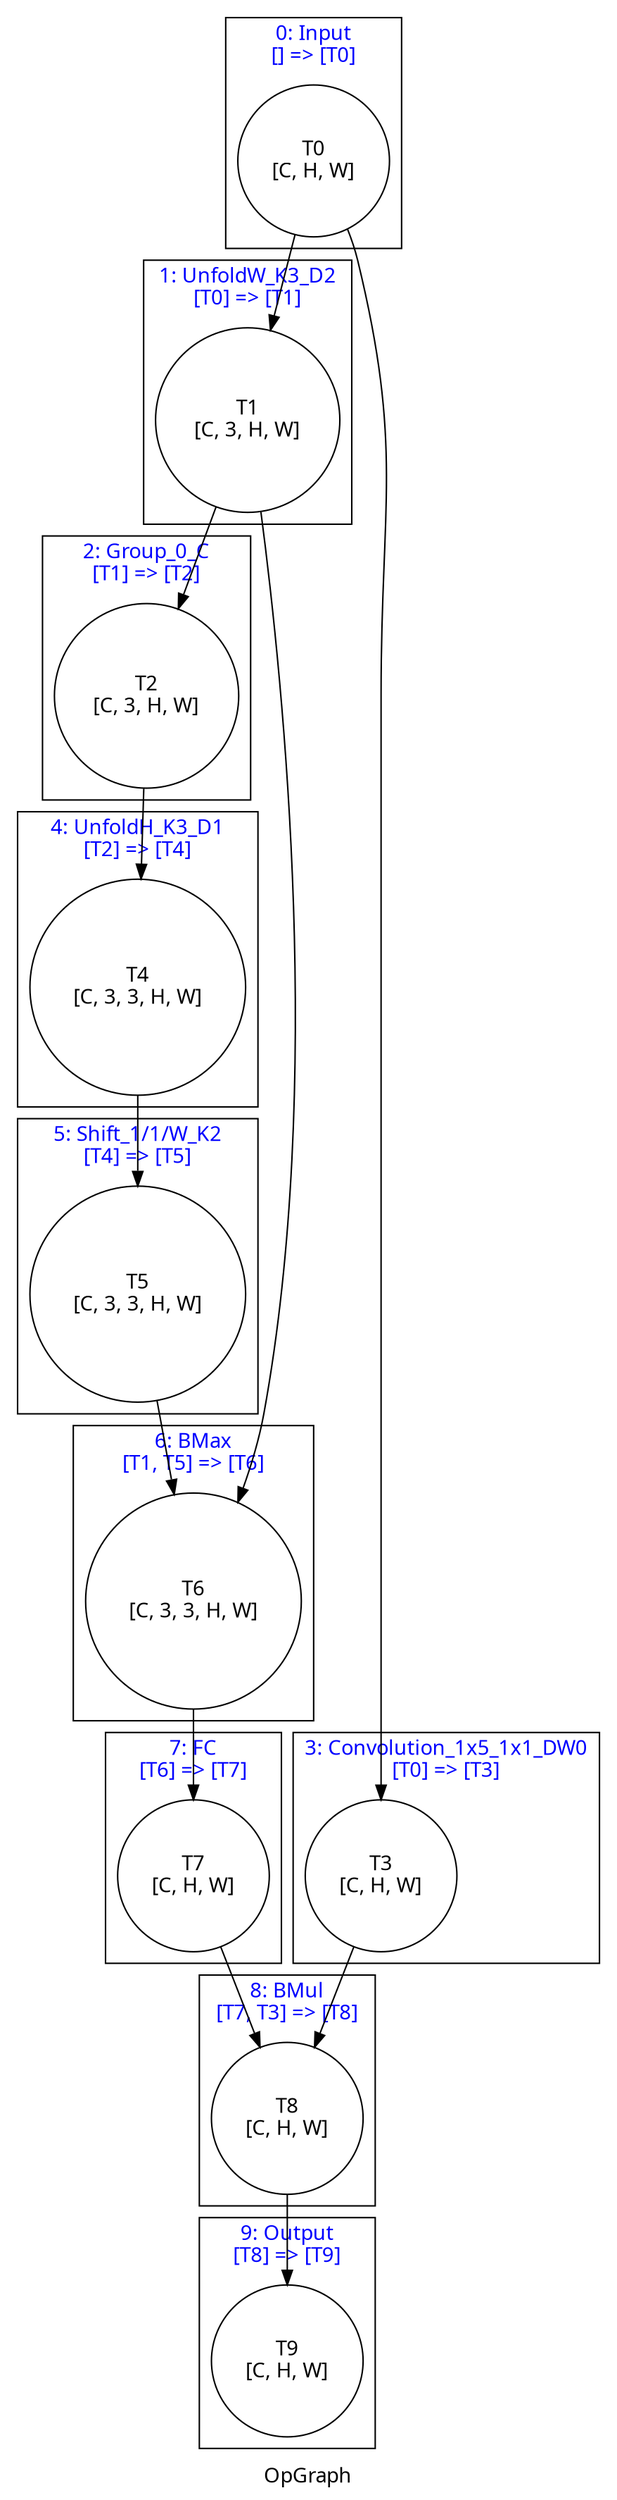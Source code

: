 digraph OpGraph {
    label = "OpGraph"
    fontname = "Graphik";
    subgraph tensors {
        node [shape = circle, color = black, fontname = "Graphik"]
        t_0; t_1; t_2; t_3; t_4; t_5; t_6; t_7; t_8; t_9; 
    }
    subgraph cluster_0 {
        fontcolor = blue;
        label = "0: Input\n[] => [T0]";
        t_0 [label = "T0\n[C, H, W]"];
    }
    subgraph cluster_1 {
        fontcolor = blue;
        label = "1: UnfoldW_K3_D2\n[T0] => [T1]";
        t_1 [label = "T1\n[C, 3, H, W]"];
    }
    subgraph cluster_2 {
        fontcolor = blue;
        label = "2: Group_0_C\n[T1] => [T2]";
        t_2 [label = "T2\n[C, 3, H, W]"];
    }
    subgraph cluster_3 {
        fontcolor = blue;
        label = "3: Convolution_1x5_1x1_DW0\n[T0] => [T3]";
        t_3 [label = "T3\n[C, H, W]"];
    }
    subgraph cluster_4 {
        fontcolor = blue;
        label = "4: UnfoldH_K3_D1\n[T2] => [T4]";
        t_4 [label = "T4\n[C, 3, 3, H, W]"];
    }
    subgraph cluster_5 {
        fontcolor = blue;
        label = "5: Shift_1/1/W_K2\n[T4] => [T5]";
        t_5 [label = "T5\n[C, 3, 3, H, W]"];
    }
    subgraph cluster_6 {
        fontcolor = blue;
        label = "6: BMax\n[T1, T5] => [T6]";
        t_6 [label = "T6\n[C, 3, 3, H, W]"];
    }
    subgraph cluster_7 {
        fontcolor = blue;
        label = "7: FC\n[T6] => [T7]";
        t_7 [label = "T7\n[C, H, W]"];
    }
    subgraph cluster_8 {
        fontcolor = blue;
        label = "8: BMul\n[T7, T3] => [T8]";
        t_8 [label = "T8\n[C, H, W]"];
    }
    subgraph cluster_9 {
        fontcolor = blue;
        label = "9: Output\n[T8] => [T9]";
        t_9 [label = "T9\n[C, H, W]"];
    }
    t_0 -> t_1;
    t_0 -> t_3;
    t_1 -> t_2;
    t_1 -> t_6;
    t_2 -> t_4;
    t_3 -> t_8;
    t_4 -> t_5;
    t_5 -> t_6;
    t_6 -> t_7;
    t_7 -> t_8;
    t_8 -> t_9;
}

